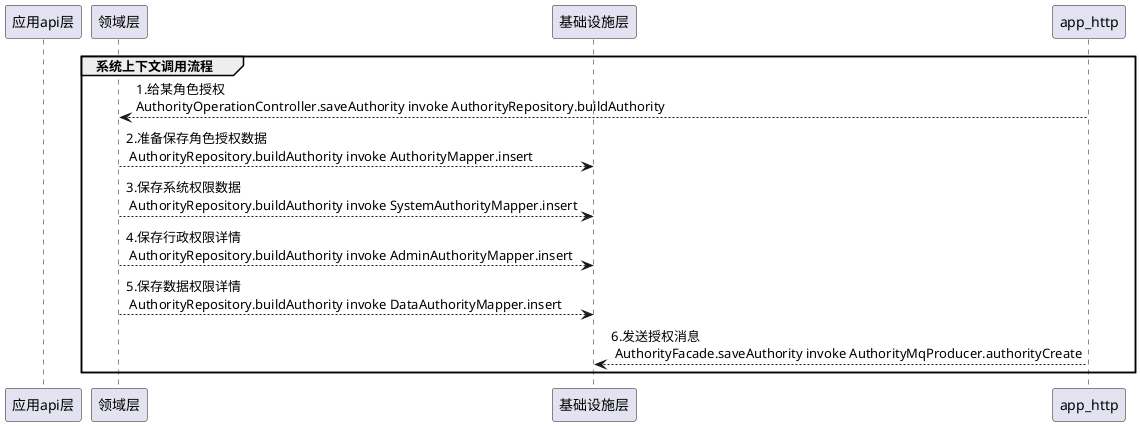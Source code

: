 @startuml

participant  应用api层 as  app
participant  领域层 as  domain
participant  基础设施层 as  infrast
group 系统上下文调用流程
app_http --> domain: 1.给某角色授权\nAuthorityOperationController.saveAuthority invoke AuthorityRepository.buildAuthority
domain --> infrast:2.准备保存角色授权数据\n AuthorityRepository.buildAuthority invoke AuthorityMapper.insert
domain --> infrast:3.保存系统权限数据\n AuthorityRepository.buildAuthority invoke SystemAuthorityMapper.insert
domain --> infrast:4.保存行政权限详情\n AuthorityRepository.buildAuthority invoke AdminAuthorityMapper.insert
domain --> infrast:5.保存数据权限详情\n AuthorityRepository.buildAuthority invoke DataAuthorityMapper.insert
app_http --> infrast:6.发送授权消息\n AuthorityFacade.saveAuthority invoke AuthorityMqProducer.authorityCreate

end

@enduml